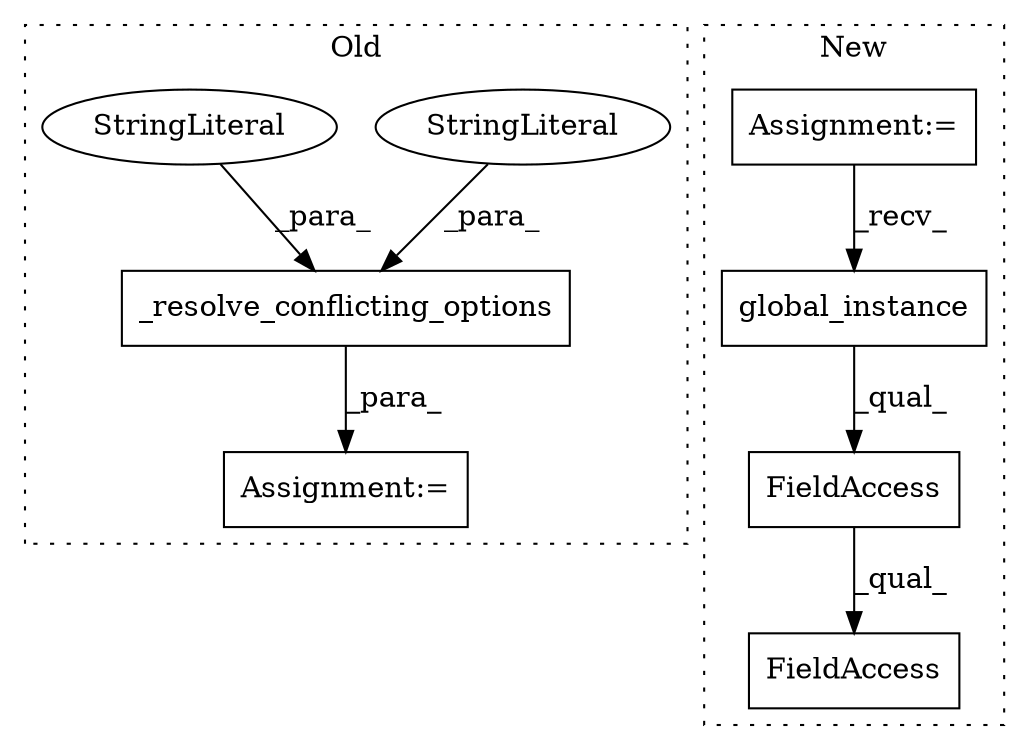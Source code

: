 digraph G {
subgraph cluster0 {
1 [label="_resolve_conflicting_options" a="32" s="4553,4606" l="29,1" shape="box"];
3 [label="StringLiteral" a="45" s="4598" l="8" shape="ellipse"];
4 [label="StringLiteral" a="45" s="4582" l="15" shape="ellipse"];
8 [label="Assignment:=" a="7" s="4547" l="1" shape="box"];
label = "Old";
style="dotted";
}
subgraph cluster1 {
2 [label="global_instance" a="32" s="4294" l="17" shape="box"];
5 [label="FieldAccess" a="22" s="4285" l="34" shape="box"];
6 [label="FieldAccess" a="22" s="4285" l="41" shape="box"];
7 [label="Assignment:=" a="7" s="3742" l="8" shape="box"];
label = "New";
style="dotted";
}
1 -> 8 [label="_para_"];
2 -> 5 [label="_qual_"];
3 -> 1 [label="_para_"];
4 -> 1 [label="_para_"];
5 -> 6 [label="_qual_"];
7 -> 2 [label="_recv_"];
}